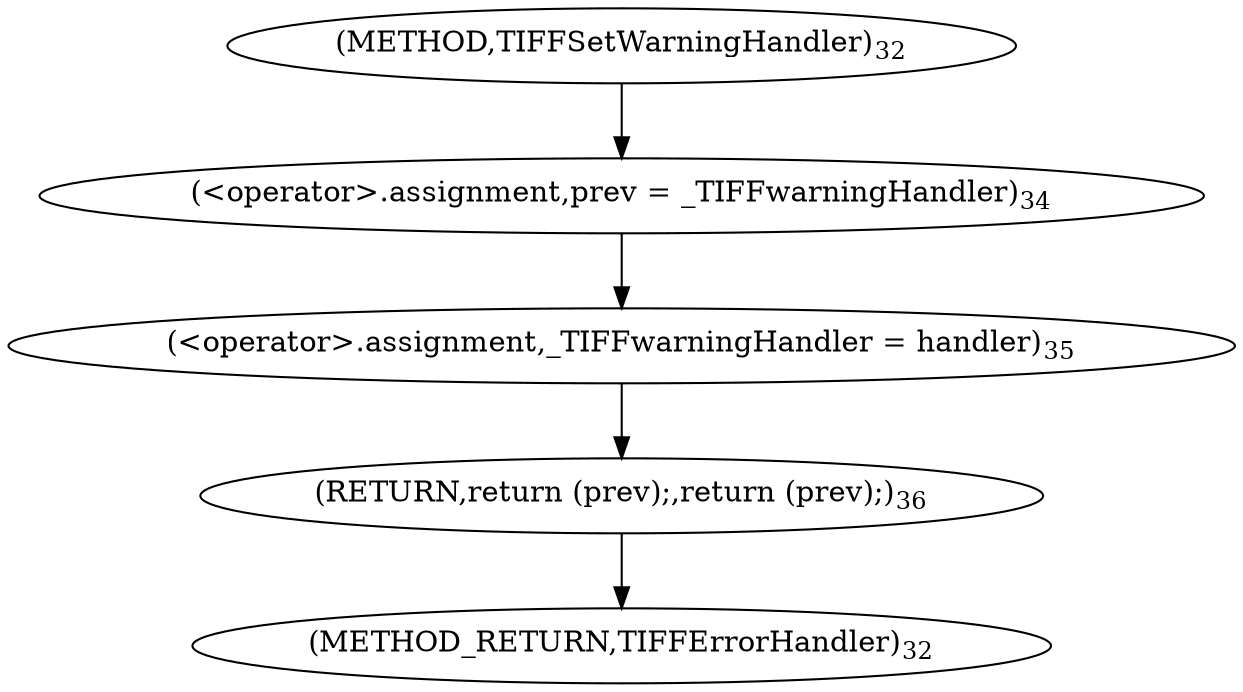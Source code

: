 digraph "TIFFSetWarningHandler" {  
"45154" [label = <(&lt;operator&gt;.assignment,prev = _TIFFwarningHandler)<SUB>34</SUB>> ]
"45157" [label = <(&lt;operator&gt;.assignment,_TIFFwarningHandler = handler)<SUB>35</SUB>> ]
"45160" [label = <(RETURN,return (prev);,return (prev);)<SUB>36</SUB>> ]
"45150" [label = <(METHOD,TIFFSetWarningHandler)<SUB>32</SUB>> ]
"45162" [label = <(METHOD_RETURN,TIFFErrorHandler)<SUB>32</SUB>> ]
  "45154" -> "45157" 
  "45157" -> "45160" 
  "45160" -> "45162" 
  "45150" -> "45154" 
}
